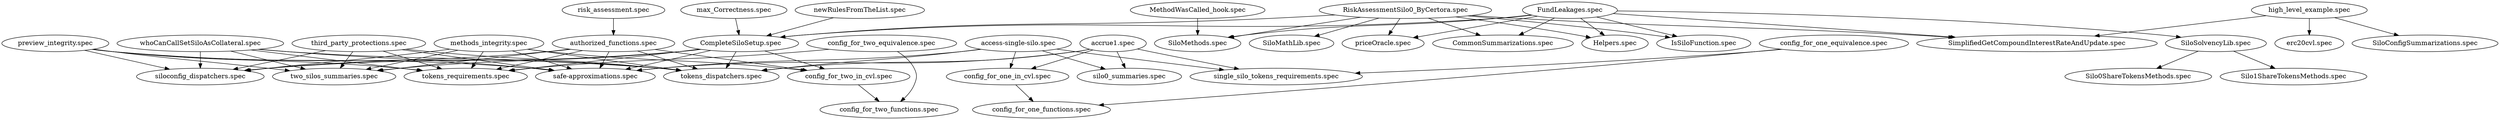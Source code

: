 digraph G {
    "preview_integrity.spec" -> "two_silos_summaries.spec";
    "methods_integrity.spec" -> "siloconfig_dispatchers.spec";
    "MethodWasCalled_hook.spec" -> "SiloMethods.spec";
    "access-single-silo.spec" -> "silo0_summaries.spec";
    "accrue1.spec" -> "silo0_summaries.spec";
    "config_for_one_equivalence.spec" -> "config_for_one_functions.spec";
    "access-single-silo.spec" -> "config_for_one_in_cvl.spec";
    "whoCanCallSetSiloAsCollateral.spec" -> "two_silos_summaries.spec";
    "accrue1.spec" -> "config_for_one_in_cvl.spec";
    "high_level_example.spec" -> "SimplifiedGetCompoundInterestRateAndUpdate.spec";
    "access-single-silo.spec" -> "tokens_dispatchers.spec";
    "high_level_example.spec" -> "erc20cvl.spec";
    "access-single-silo.spec" -> "safe-approximations.spec";
    "RiskAssessmentSilo0_ByCertora.spec" -> "CompleteSiloSetup.spec";
    "CompleteSiloSetup.spec" -> "two_silos_summaries.spec";
    "FundLeakages.spec" -> "SiloSolvencyLib.spec";
    "FundLeakages.spec" -> "CompleteSiloSetup.spec";
    "accrue1.spec" -> "tokens_dispatchers.spec";
    "preview_integrity.spec" -> "safe-approximations.spec";
    "accrue1.spec" -> "safe-approximations.spec";
    "RiskAssessmentSilo0_ByCertora.spec" -> "priceOracle.spec";
    "SiloSolvencyLib.spec" -> "Silo1ShareTokensMethods.spec";
    "FundLeakages.spec" -> "priceOracle.spec";
    "methods_integrity.spec" -> "two_silos_summaries.spec";
    "preview_integrity.spec" -> "tokens_dispatchers.spec";
    "authorized_functions.spec" -> "siloconfig_dispatchers.spec";
    "SiloSolvencyLib.spec" -> "Silo0ShareTokensMethods.spec";
    "whoCanCallSetSiloAsCollateral.spec" -> "safe-approximations.spec";
    "newRulesFromTheList.spec" -> "CompleteSiloSetup.spec";
    "whoCanCallSetSiloAsCollateral.spec" -> "tokens_dispatchers.spec";
    "preview_integrity.spec" -> "tokens_requirements.spec";
    "config_for_one_in_cvl.spec" -> "config_for_one_functions.spec";
    "CompleteSiloSetup.spec" -> "tokens_dispatchers.spec";
    "CompleteSiloSetup.spec" -> "safe-approximations.spec";
    "max_Correctness.spec" -> "CompleteSiloSetup.spec";
    "whoCanCallSetSiloAsCollateral.spec" -> "tokens_requirements.spec";
    "third_party_protections.spec" -> "siloconfig_dispatchers.spec";
    "authorized_functions.spec" -> "two_silos_summaries.spec";
    "methods_integrity.spec" -> "safe-approximations.spec";
    "methods_integrity.spec" -> "tokens_dispatchers.spec";
    "RiskAssessmentSilo0_ByCertora.spec" -> "CommonSummarizations.spec";
    "CompleteSiloSetup.spec" -> "tokens_requirements.spec";
    "FundLeakages.spec" -> "CommonSummarizations.spec";
    "CompleteSiloSetup.spec" -> "config_for_two_in_cvl.spec";
    "methods_integrity.spec" -> "tokens_requirements.spec";
    "authorized_functions.spec" -> "safe-approximations.spec";
    "third_party_protections.spec" -> "two_silos_summaries.spec";
    "config_for_two_equivalence.spec" -> "tokens_requirements.spec";
    "authorized_functions.spec" -> "tokens_dispatchers.spec";
    "RiskAssessmentSilo0_ByCertora.spec" -> "SiloMethods.spec";
    "FundLeakages.spec" -> "SiloMethods.spec";
    "methods_integrity.spec" -> "config_for_two_in_cvl.spec";
    "RiskAssessmentSilo0_ByCertora.spec" -> "SimplifiedGetCompoundInterestRateAndUpdate.spec";
    "config_for_one_equivalence.spec" -> "single_silo_tokens_requirements.spec";
    "FundLeakages.spec" -> "SimplifiedGetCompoundInterestRateAndUpdate.spec";
    "access-single-silo.spec" -> "single_silo_tokens_requirements.spec";
    "high_level_example.spec" -> "SiloConfigSummarizations.spec";
    "RiskAssessmentSilo0_ByCertora.spec" -> "Helpers.spec";
    "RiskAssessmentSilo0_ByCertora.spec" -> "SiloMathLib.spec";
    "authorized_functions.spec" -> "tokens_requirements.spec";
    "risk_assessment.spec" -> "authorized_functions.spec";
    "FundLeakages.spec" -> "Helpers.spec";
    "config_for_two_equivalence.spec" -> "config_for_two_functions.spec";
    "third_party_protections.spec" -> "tokens_dispatchers.spec";
    "authorized_functions.spec" -> "config_for_two_in_cvl.spec";
    "third_party_protections.spec" -> "safe-approximations.spec";
    "accrue1.spec" -> "single_silo_tokens_requirements.spec";
    "RiskAssessmentSilo0_ByCertora.spec" -> "IsSiloFunction.spec";
    "preview_integrity.spec" -> "siloconfig_dispatchers.spec";
    "config_for_two_in_cvl.spec" -> "config_for_two_functions.spec";
    "FundLeakages.spec" -> "IsSiloFunction.spec";
    "whoCanCallSetSiloAsCollateral.spec" -> "siloconfig_dispatchers.spec";
    "third_party_protections.spec" -> "tokens_requirements.spec";
    "CompleteSiloSetup.spec" -> "siloconfig_dispatchers.spec";
}

